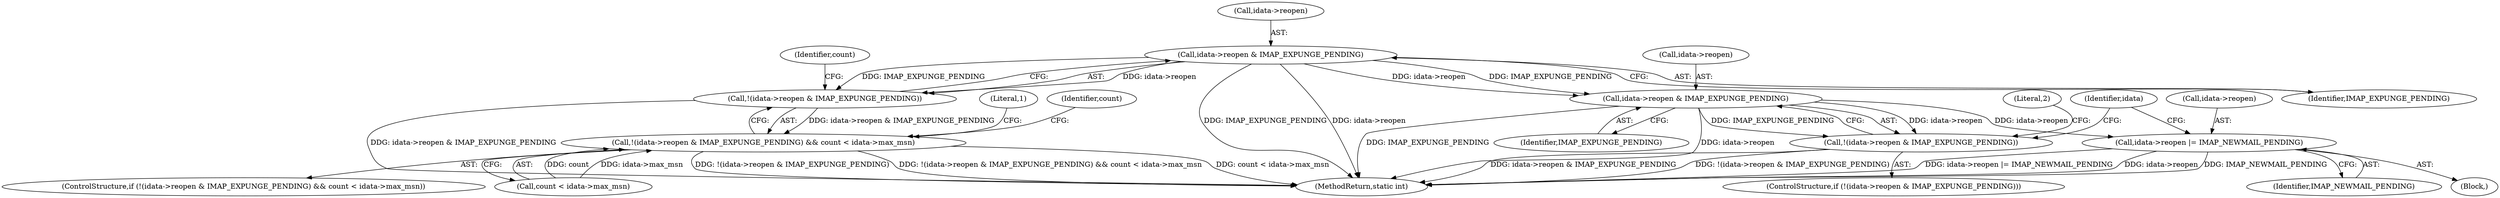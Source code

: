 digraph "0_neomutt_36a29280448097f34ce9c94606195f2ac643fed1@API" {
"1000173" [label="(Call,idata->reopen & IMAP_EXPUNGE_PENDING)"];
"1000172" [label="(Call,!(idata->reopen & IMAP_EXPUNGE_PENDING))"];
"1000171" [label="(Call,!(idata->reopen & IMAP_EXPUNGE_PENDING) && count < idata->max_msn)"];
"1000203" [label="(Call,idata->reopen & IMAP_EXPUNGE_PENDING)"];
"1000202" [label="(Call,!(idata->reopen & IMAP_EXPUNGE_PENDING))"];
"1000216" [label="(Call,idata->reopen |= IMAP_NEWMAIL_PENDING)"];
"1000208" [label="(Block,)"];
"1000217" [label="(Call,idata->reopen)"];
"1000216" [label="(Call,idata->reopen |= IMAP_NEWMAIL_PENDING)"];
"1000210" [label="(Literal,2)"];
"1000177" [label="(Identifier,IMAP_EXPUNGE_PENDING)"];
"1000174" [label="(Call,idata->reopen)"];
"1000204" [label="(Call,idata->reopen)"];
"1000203" [label="(Call,idata->reopen & IMAP_EXPUNGE_PENDING)"];
"1000171" [label="(Call,!(idata->reopen & IMAP_EXPUNGE_PENDING) && count < idata->max_msn)"];
"1000185" [label="(Literal,1)"];
"1000223" [label="(Identifier,idata)"];
"1000220" [label="(Identifier,IMAP_NEWMAIL_PENDING)"];
"1000173" [label="(Call,idata->reopen & IMAP_EXPUNGE_PENDING)"];
"1000207" [label="(Identifier,IMAP_EXPUNGE_PENDING)"];
"1000179" [label="(Identifier,count)"];
"1000192" [label="(Identifier,count)"];
"1000170" [label="(ControlStructure,if (!(idata->reopen & IMAP_EXPUNGE_PENDING) && count < idata->max_msn))"];
"1000178" [label="(Call,count < idata->max_msn)"];
"1000202" [label="(Call,!(idata->reopen & IMAP_EXPUNGE_PENDING))"];
"1000402" [label="(MethodReturn,static int)"];
"1000201" [label="(ControlStructure,if (!(idata->reopen & IMAP_EXPUNGE_PENDING)))"];
"1000172" [label="(Call,!(idata->reopen & IMAP_EXPUNGE_PENDING))"];
"1000173" -> "1000172"  [label="AST: "];
"1000173" -> "1000177"  [label="CFG: "];
"1000174" -> "1000173"  [label="AST: "];
"1000177" -> "1000173"  [label="AST: "];
"1000172" -> "1000173"  [label="CFG: "];
"1000173" -> "1000402"  [label="DDG: IMAP_EXPUNGE_PENDING"];
"1000173" -> "1000402"  [label="DDG: idata->reopen"];
"1000173" -> "1000172"  [label="DDG: idata->reopen"];
"1000173" -> "1000172"  [label="DDG: IMAP_EXPUNGE_PENDING"];
"1000173" -> "1000203"  [label="DDG: idata->reopen"];
"1000173" -> "1000203"  [label="DDG: IMAP_EXPUNGE_PENDING"];
"1000172" -> "1000171"  [label="AST: "];
"1000179" -> "1000172"  [label="CFG: "];
"1000171" -> "1000172"  [label="CFG: "];
"1000172" -> "1000402"  [label="DDG: idata->reopen & IMAP_EXPUNGE_PENDING"];
"1000172" -> "1000171"  [label="DDG: idata->reopen & IMAP_EXPUNGE_PENDING"];
"1000171" -> "1000170"  [label="AST: "];
"1000171" -> "1000178"  [label="CFG: "];
"1000178" -> "1000171"  [label="AST: "];
"1000185" -> "1000171"  [label="CFG: "];
"1000192" -> "1000171"  [label="CFG: "];
"1000171" -> "1000402"  [label="DDG: count < idata->max_msn"];
"1000171" -> "1000402"  [label="DDG: !(idata->reopen & IMAP_EXPUNGE_PENDING)"];
"1000171" -> "1000402"  [label="DDG: !(idata->reopen & IMAP_EXPUNGE_PENDING) && count < idata->max_msn"];
"1000178" -> "1000171"  [label="DDG: count"];
"1000178" -> "1000171"  [label="DDG: idata->max_msn"];
"1000203" -> "1000202"  [label="AST: "];
"1000203" -> "1000207"  [label="CFG: "];
"1000204" -> "1000203"  [label="AST: "];
"1000207" -> "1000203"  [label="AST: "];
"1000202" -> "1000203"  [label="CFG: "];
"1000203" -> "1000402"  [label="DDG: IMAP_EXPUNGE_PENDING"];
"1000203" -> "1000402"  [label="DDG: idata->reopen"];
"1000203" -> "1000202"  [label="DDG: idata->reopen"];
"1000203" -> "1000202"  [label="DDG: IMAP_EXPUNGE_PENDING"];
"1000203" -> "1000216"  [label="DDG: idata->reopen"];
"1000202" -> "1000201"  [label="AST: "];
"1000210" -> "1000202"  [label="CFG: "];
"1000223" -> "1000202"  [label="CFG: "];
"1000202" -> "1000402"  [label="DDG: idata->reopen & IMAP_EXPUNGE_PENDING"];
"1000202" -> "1000402"  [label="DDG: !(idata->reopen & IMAP_EXPUNGE_PENDING)"];
"1000216" -> "1000208"  [label="AST: "];
"1000216" -> "1000220"  [label="CFG: "];
"1000217" -> "1000216"  [label="AST: "];
"1000220" -> "1000216"  [label="AST: "];
"1000223" -> "1000216"  [label="CFG: "];
"1000216" -> "1000402"  [label="DDG: idata->reopen |= IMAP_NEWMAIL_PENDING"];
"1000216" -> "1000402"  [label="DDG: idata->reopen"];
"1000216" -> "1000402"  [label="DDG: IMAP_NEWMAIL_PENDING"];
}
